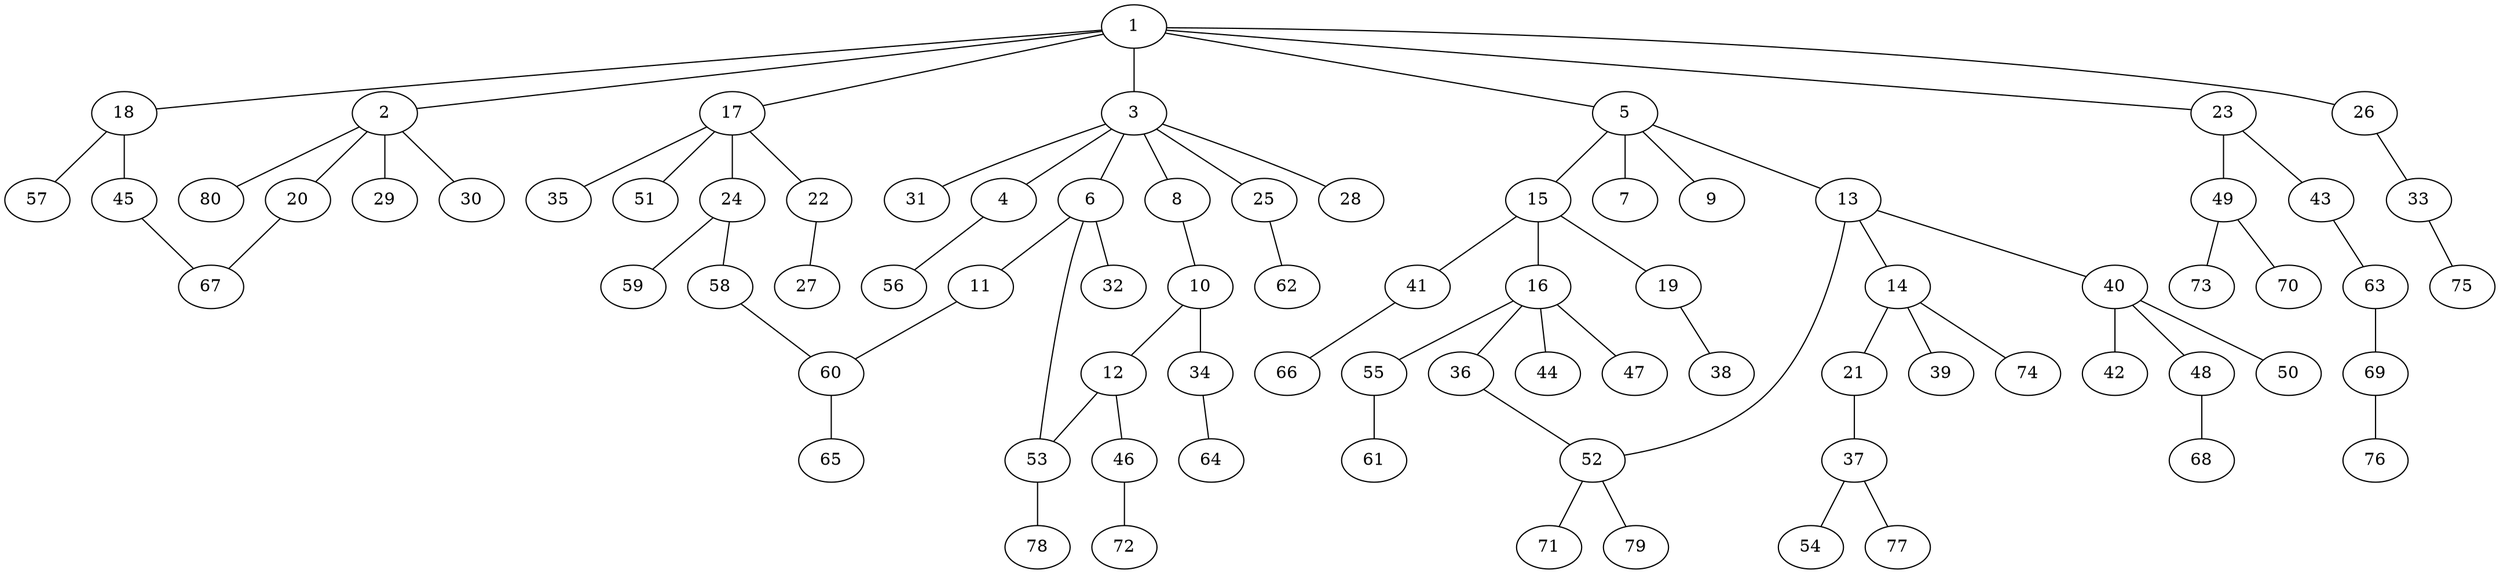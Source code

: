 graph graphname {1--2
1--3
1--5
1--17
1--18
1--23
1--26
2--20
2--29
2--30
2--80
3--4
3--6
3--8
3--25
3--28
3--31
4--56
5--7
5--9
5--13
5--15
6--11
6--32
6--53
8--10
10--12
10--34
11--60
12--46
12--53
13--14
13--40
13--52
14--21
14--39
14--74
15--16
15--19
15--41
16--36
16--44
16--47
16--55
17--22
17--24
17--35
17--51
18--45
18--57
19--38
20--67
21--37
22--27
23--43
23--49
24--58
24--59
25--62
26--33
33--75
34--64
36--52
37--54
37--77
40--42
40--48
40--50
41--66
43--63
45--67
46--72
48--68
49--70
49--73
52--71
52--79
53--78
55--61
58--60
60--65
63--69
69--76
}